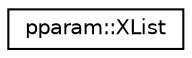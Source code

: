 digraph "Graphical Class Hierarchy"
{
 // LATEX_PDF_SIZE
  edge [fontname="Helvetica",fontsize="10",labelfontname="Helvetica",labelfontsize="10"];
  node [fontname="Helvetica",fontsize="10",shape=record];
  rankdir="LR";
  Node0 [label="pparam::XList",height=0.2,width=0.4,color="black", fillcolor="white", style="filled",URL="$classpparam_1_1XList.html",tooltip=" "];
}
